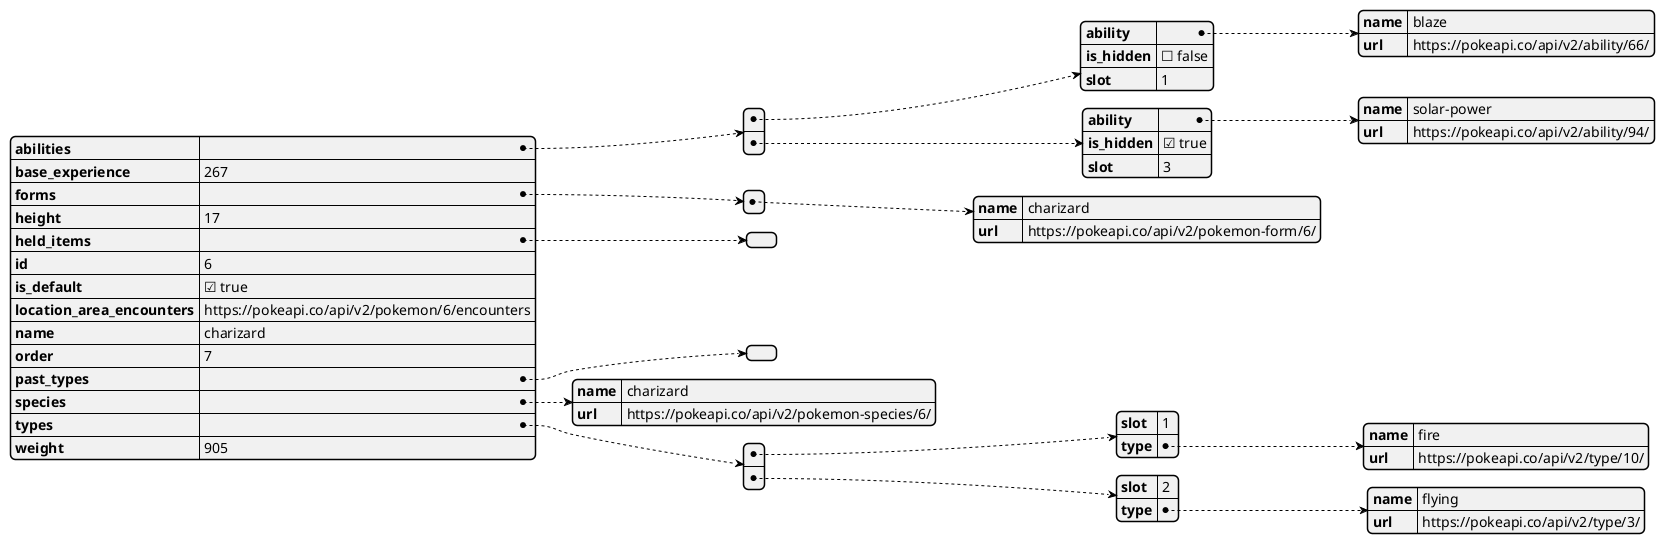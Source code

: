 @startjson
{
  "abilities": [
    {
      "ability": {
        "name": "blaze",
        "url": "https://pokeapi.co/api/v2/ability/66/"
      },
      "is_hidden": false,
      "slot": 1
    },
    {
      "ability": {
        "name": "solar-power",
        "url": "https://pokeapi.co/api/v2/ability/94/"
      },
      "is_hidden": true,
      "slot": 3
    }
  ],
  "base_experience": 267,
  "forms": [
    {
      "name": "charizard",
      "url": "https://pokeapi.co/api/v2/pokemon-form/6/"
    }
  ],
  "height": 17,
  "held_items": [],
  "id": 6,
  "is_default": true,
  "location_area_encounters": "https://pokeapi.co/api/v2/pokemon/6/encounters",
  "name": "charizard",
  "order": 7,
  "past_types": [],
  "species": {
    "name": "charizard",
    "url": "https://pokeapi.co/api/v2/pokemon-species/6/"
  },
  "types": [
    {
      "slot": 1,
      "type": {
        "name": "fire",
        "url": "https://pokeapi.co/api/v2/type/10/"
      }
    },
    {
      "slot": 2,
      "type": {
        "name": "flying",
        "url": "https://pokeapi.co/api/v2/type/3/"
      }
    }
  ],
  "weight": 905
}
@endjson
